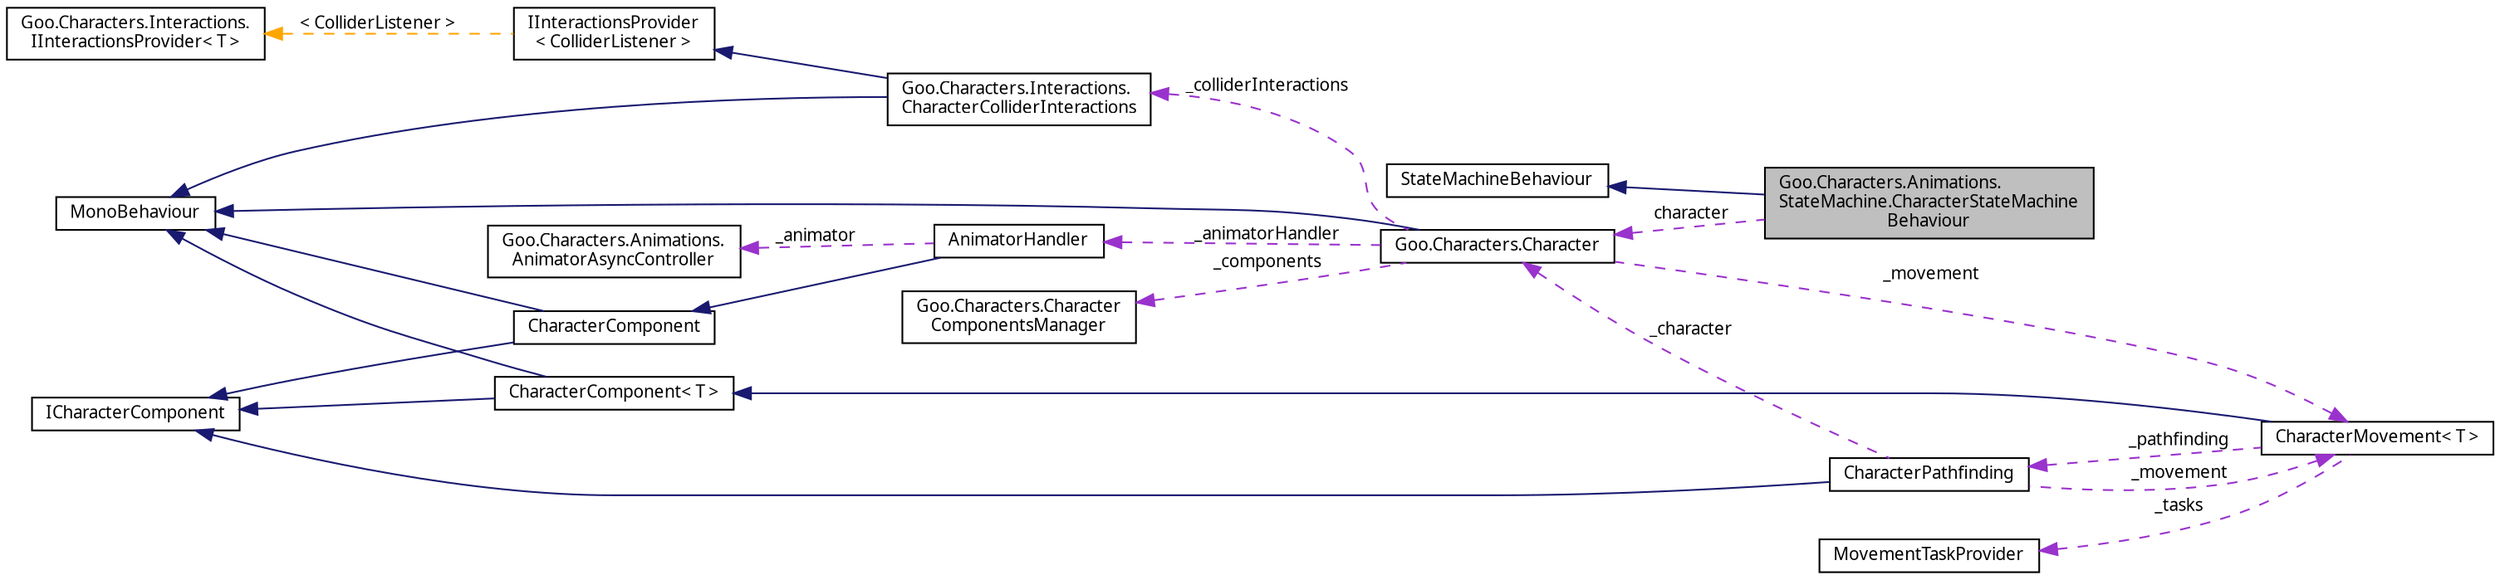 digraph "Goo.Characters.Animations.StateMachine.CharacterStateMachineBehaviour"
{
 // LATEX_PDF_SIZE
  edge [fontname="Calibrii",fontsize="10",labelfontname="Calibrii",labelfontsize="10"];
  node [fontname="Calibrii",fontsize="10",shape=record];
  rankdir="LR";
  Node1 [label="Goo.Characters.Animations.\lStateMachine.CharacterStateMachine\lBehaviour",height=0.2,width=0.4,color="black", fillcolor="grey75", style="filled", fontcolor="black",tooltip=" "];
  Node2 -> Node1 [dir="back",color="midnightblue",fontsize="10",style="solid",fontname="Calibrii"];
  Node2 [label="StateMachineBehaviour",height=0.2,width=0.4,color="black", fillcolor="white", style="filled",tooltip=" "];
  Node3 -> Node1 [dir="back",color="darkorchid3",fontsize="10",style="dashed",label=" character" ,fontname="Calibrii"];
  Node3 [label="Goo.Characters.Character",height=0.2,width=0.4,color="black", fillcolor="white", style="filled",URL="$d0/d97/classGoo_1_1Characters_1_1Character.html",tooltip=" "];
  Node4 -> Node3 [dir="back",color="midnightblue",fontsize="10",style="solid",fontname="Calibrii"];
  Node4 [label="MonoBehaviour",height=0.2,width=0.4,color="black", fillcolor="white", style="filled",tooltip=" "];
  Node5 -> Node3 [dir="back",color="darkorchid3",fontsize="10",style="dashed",label=" _components" ,fontname="Calibrii"];
  Node5 [label="Goo.Characters.Character\lComponentsManager",height=0.2,width=0.4,color="black", fillcolor="white", style="filled",URL="$d8/d2e/classGoo_1_1Characters_1_1CharacterComponentsManager.html",tooltip=" "];
  Node6 -> Node3 [dir="back",color="darkorchid3",fontsize="10",style="dashed",label=" _movement" ,fontname="Calibrii"];
  Node6 [label="CharacterMovement\< T \>",height=0.2,width=0.4,color="black", fillcolor="white", style="filled",URL="$d1/dbf/classCharacterMovement.html",tooltip=" "];
  Node7 -> Node6 [dir="back",color="midnightblue",fontsize="10",style="solid",fontname="Calibrii"];
  Node7 [label="CharacterComponent\< T \>",height=0.2,width=0.4,color="black", fillcolor="white", style="filled",URL="$d2/d2c/classGoo_1_1Characters_1_1CharacterComponent.html",tooltip=" "];
  Node4 -> Node7 [dir="back",color="midnightblue",fontsize="10",style="solid",fontname="Calibrii"];
  Node8 -> Node7 [dir="back",color="midnightblue",fontsize="10",style="solid",fontname="Calibrii"];
  Node8 [label="ICharacterComponent",height=0.2,width=0.4,color="black", fillcolor="white", style="filled",URL="$d6/d11/interfaceGoo_1_1Characters_1_1ICharacterComponent.html",tooltip=" "];
  Node9 -> Node6 [dir="back",color="darkorchid3",fontsize="10",style="dashed",label=" _pathfinding" ,fontname="Calibrii"];
  Node9 [label="CharacterPathfinding",height=0.2,width=0.4,color="black", fillcolor="white", style="filled",URL="$df/dd3/classCharacterPathfinding.html",tooltip=" "];
  Node8 -> Node9 [dir="back",color="midnightblue",fontsize="10",style="solid",fontname="Calibrii"];
  Node3 -> Node9 [dir="back",color="darkorchid3",fontsize="10",style="dashed",label=" _character" ,fontname="Calibrii"];
  Node6 -> Node9 [dir="back",color="darkorchid3",fontsize="10",style="dashed",label=" _movement" ,fontname="Calibrii"];
  Node10 -> Node6 [dir="back",color="darkorchid3",fontsize="10",style="dashed",label=" _tasks" ,fontname="Calibrii"];
  Node10 [label="MovementTaskProvider",height=0.2,width=0.4,color="black", fillcolor="white", style="filled",URL="$d7/d68/classMovementTaskProvider.html",tooltip=" "];
  Node11 -> Node3 [dir="back",color="darkorchid3",fontsize="10",style="dashed",label=" _animatorHandler" ,fontname="Calibrii"];
  Node11 [label="AnimatorHandler",height=0.2,width=0.4,color="black", fillcolor="white", style="filled",URL="$d2/d76/classAnimatorHandler.html",tooltip=" "];
  Node12 -> Node11 [dir="back",color="midnightblue",fontsize="10",style="solid",fontname="Calibrii"];
  Node12 [label="CharacterComponent",height=0.2,width=0.4,color="black", fillcolor="white", style="filled",URL="$d2/d2c/classGoo_1_1Characters_1_1CharacterComponent.html",tooltip=" "];
  Node4 -> Node12 [dir="back",color="midnightblue",fontsize="10",style="solid",fontname="Calibrii"];
  Node8 -> Node12 [dir="back",color="midnightblue",fontsize="10",style="solid",fontname="Calibrii"];
  Node13 -> Node11 [dir="back",color="darkorchid3",fontsize="10",style="dashed",label=" _animator" ,fontname="Calibrii"];
  Node13 [label="Goo.Characters.Animations.\lAnimatorAsyncController",height=0.2,width=0.4,color="black", fillcolor="white", style="filled",URL="$db/da9/classGoo_1_1Characters_1_1Animations_1_1AnimatorAsyncController.html",tooltip=" "];
  Node14 -> Node3 [dir="back",color="darkorchid3",fontsize="10",style="dashed",label=" _colliderInteractions" ,fontname="Calibrii"];
  Node14 [label="Goo.Characters.Interactions.\lCharacterColliderInteractions",height=0.2,width=0.4,color="black", fillcolor="white", style="filled",URL="$de/d8c/classGoo_1_1Characters_1_1Interactions_1_1CharacterColliderInteractions.html",tooltip=" "];
  Node4 -> Node14 [dir="back",color="midnightblue",fontsize="10",style="solid",fontname="Calibrii"];
  Node15 -> Node14 [dir="back",color="midnightblue",fontsize="10",style="solid",fontname="Calibrii"];
  Node15 [label="IInteractionsProvider\l\< ColliderListener \>",height=0.2,width=0.4,color="black", fillcolor="white", style="filled",URL="$df/d29/interfaceGoo_1_1Characters_1_1Interactions_1_1IInteractionsProvider.html",tooltip=" "];
  Node16 -> Node15 [dir="back",color="orange",fontsize="10",style="dashed",label=" \< ColliderListener \>" ,fontname="Calibrii"];
  Node16 [label="Goo.Characters.Interactions.\lIInteractionsProvider\< T \>",height=0.2,width=0.4,color="black", fillcolor="white", style="filled",URL="$df/d29/interfaceGoo_1_1Characters_1_1Interactions_1_1IInteractionsProvider.html",tooltip=" "];
}
